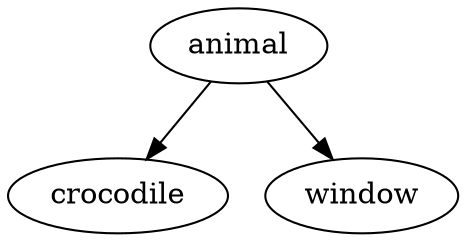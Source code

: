 digraph G {
94903795373312[label = "crocodile"]
94903795373232[label = "animal"]
94903795373232->94903795373312;
94903795373232->94903795373392;
94903795373392[label = "window"]

}